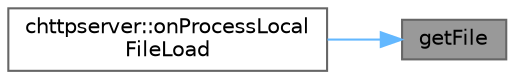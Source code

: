 digraph "getFile"
{
 // LATEX_PDF_SIZE
  bgcolor="transparent";
  edge [fontname=Helvetica,fontsize=10,labelfontname=Helvetica,labelfontsize=10];
  node [fontname=Helvetica,fontsize=10,shape=box,height=0.2,width=0.4];
  rankdir="RL";
  Node1 [id="Node000001",label="getFile",height=0.2,width=0.4,color="gray40", fillcolor="grey60", style="filled", fontcolor="black",tooltip="获取指定路径的文件资源"];
  Node1 -> Node2 [id="edge1_Node000001_Node000002",dir="back",color="steelblue1",style="solid",tooltip=" "];
  Node2 [id="Node000002",label="chttpserver::onProcessLocal\lFileLoad",height=0.2,width=0.4,color="grey40", fillcolor="white", style="filled",URL="$classchttpserver.html#a7f47ba6b730e696cad8c56eedb195c5a",tooltip="chttpserver::onProcessLocalFileLoad 处理内部文件导入"];
}
